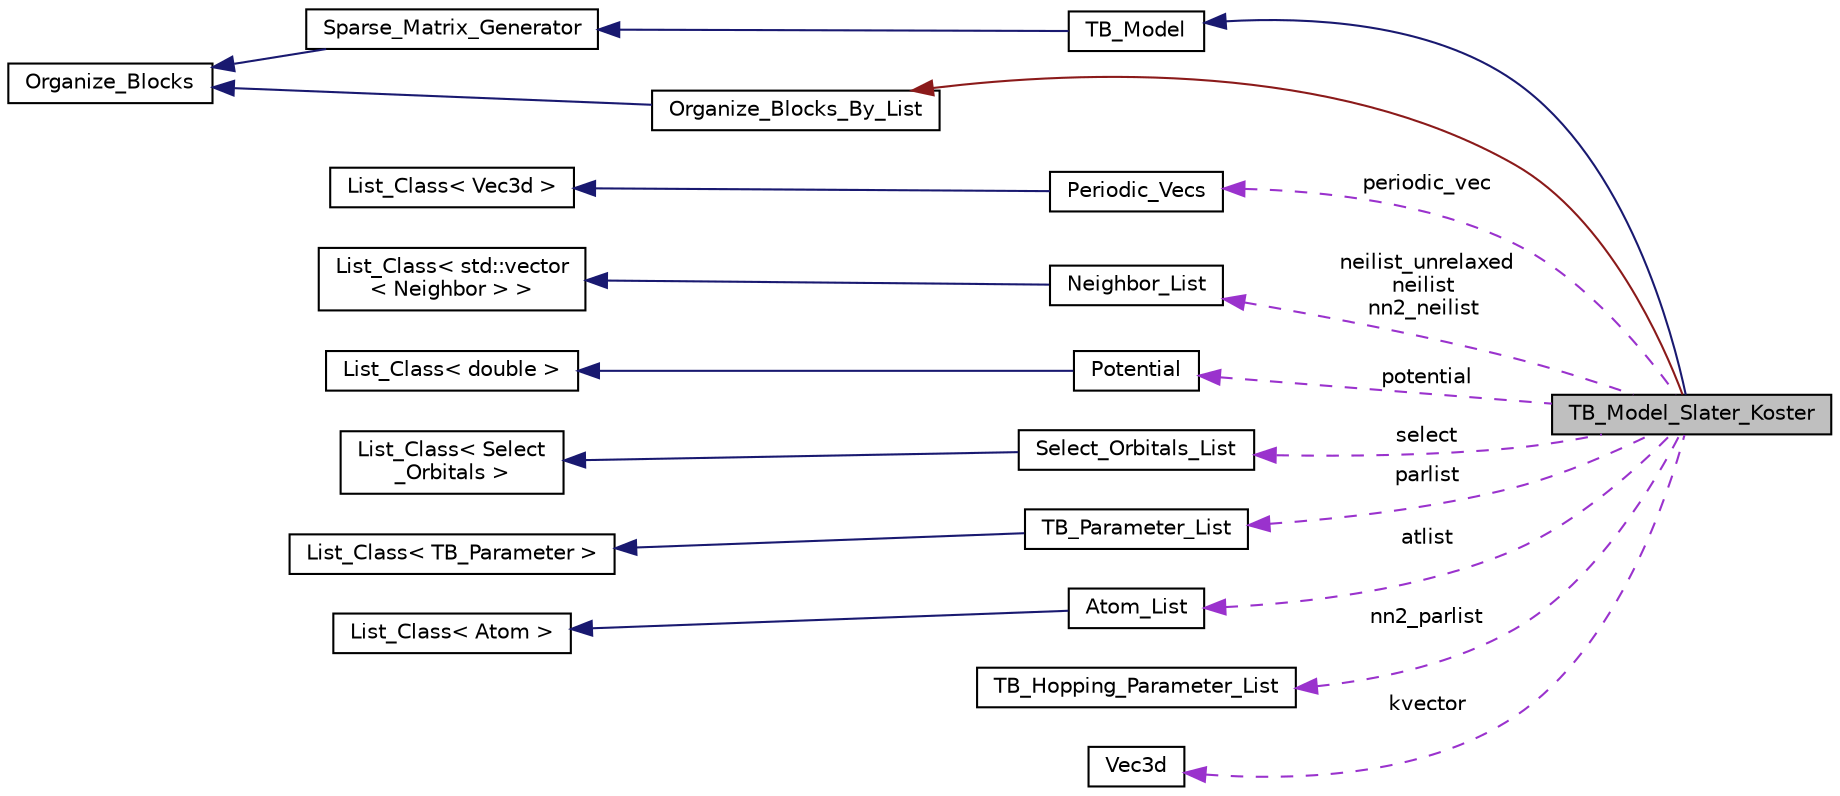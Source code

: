 digraph "TB_Model_Slater_Koster"
{
  edge [fontname="Helvetica",fontsize="10",labelfontname="Helvetica",labelfontsize="10"];
  node [fontname="Helvetica",fontsize="10",shape=record];
  rankdir="LR";
  Node1 [label="TB_Model_Slater_Koster",height=0.2,width=0.4,color="black", fillcolor="grey75", style="filled", fontcolor="black"];
  Node2 -> Node1 [dir="back",color="midnightblue",fontsize="10",style="solid",fontname="Helvetica"];
  Node2 [label="TB_Model",height=0.2,width=0.4,color="black", fillcolor="white", style="filled",URL="$classTB__Model.html"];
  Node3 -> Node2 [dir="back",color="midnightblue",fontsize="10",style="solid",fontname="Helvetica"];
  Node3 [label="Sparse_Matrix_Generator",height=0.2,width=0.4,color="black", fillcolor="white", style="filled",URL="$classSparse__Matrix__Generator.html"];
  Node4 -> Node3 [dir="back",color="midnightblue",fontsize="10",style="solid",fontname="Helvetica"];
  Node4 [label="Organize_Blocks",height=0.2,width=0.4,color="black", fillcolor="white", style="filled",URL="$classOrganize__Blocks.html"];
  Node5 -> Node1 [dir="back",color="firebrick4",fontsize="10",style="solid",fontname="Helvetica"];
  Node5 [label="Organize_Blocks_By_List",height=0.2,width=0.4,color="black", fillcolor="white", style="filled",URL="$classOrganize__Blocks__By__List.html"];
  Node4 -> Node5 [dir="back",color="midnightblue",fontsize="10",style="solid",fontname="Helvetica"];
  Node6 -> Node1 [dir="back",color="darkorchid3",fontsize="10",style="dashed",label=" periodic_vec" ,fontname="Helvetica"];
  Node6 [label="Periodic_Vecs",height=0.2,width=0.4,color="black", fillcolor="white", style="filled",URL="$classPeriodic__Vecs.html"];
  Node7 -> Node6 [dir="back",color="midnightblue",fontsize="10",style="solid",fontname="Helvetica"];
  Node7 [label="List_Class\< Vec3d \>",height=0.2,width=0.4,color="black", fillcolor="white", style="filled",URL="$classList__Class.html"];
  Node8 -> Node1 [dir="back",color="darkorchid3",fontsize="10",style="dashed",label=" neilist_unrelaxed\nneilist\nnn2_neilist" ,fontname="Helvetica"];
  Node8 [label="Neighbor_List",height=0.2,width=0.4,color="black", fillcolor="white", style="filled",URL="$classNeighbor__List.html"];
  Node9 -> Node8 [dir="back",color="midnightblue",fontsize="10",style="solid",fontname="Helvetica"];
  Node9 [label="List_Class\< std::vector\l\< Neighbor \> \>",height=0.2,width=0.4,color="black", fillcolor="white", style="filled",URL="$classList__Class.html"];
  Node10 -> Node1 [dir="back",color="darkorchid3",fontsize="10",style="dashed",label=" potential" ,fontname="Helvetica"];
  Node10 [label="Potential",height=0.2,width=0.4,color="black", fillcolor="white", style="filled",URL="$classPotential.html",tooltip="Structure to store values for the potational on each atom of a given structure. "];
  Node11 -> Node10 [dir="back",color="midnightblue",fontsize="10",style="solid",fontname="Helvetica"];
  Node11 [label="List_Class\< double \>",height=0.2,width=0.4,color="black", fillcolor="white", style="filled",URL="$classList__Class.html"];
  Node12 -> Node1 [dir="back",color="darkorchid3",fontsize="10",style="dashed",label=" select" ,fontname="Helvetica"];
  Node12 [label="Select_Orbitals_List",height=0.2,width=0.4,color="black", fillcolor="white", style="filled",URL="$classSelect__Orbitals__List.html"];
  Node13 -> Node12 [dir="back",color="midnightblue",fontsize="10",style="solid",fontname="Helvetica"];
  Node13 [label="List_Class\< Select\l_Orbitals \>",height=0.2,width=0.4,color="black", fillcolor="white", style="filled",URL="$classList__Class.html"];
  Node14 -> Node1 [dir="back",color="darkorchid3",fontsize="10",style="dashed",label=" parlist" ,fontname="Helvetica"];
  Node14 [label="TB_Parameter_List",height=0.2,width=0.4,color="black", fillcolor="white", style="filled",URL="$classTB__Parameter__List.html"];
  Node15 -> Node14 [dir="back",color="midnightblue",fontsize="10",style="solid",fontname="Helvetica"];
  Node15 [label="List_Class\< TB_Parameter \>",height=0.2,width=0.4,color="black", fillcolor="white", style="filled",URL="$classList__Class.html"];
  Node16 -> Node1 [dir="back",color="darkorchid3",fontsize="10",style="dashed",label=" atlist" ,fontname="Helvetica"];
  Node16 [label="Atom_List",height=0.2,width=0.4,color="black", fillcolor="white", style="filled",URL="$classAtom__List.html"];
  Node17 -> Node16 [dir="back",color="midnightblue",fontsize="10",style="solid",fontname="Helvetica"];
  Node17 [label="List_Class\< Atom \>",height=0.2,width=0.4,color="black", fillcolor="white", style="filled",URL="$classList__Class.html"];
  Node18 -> Node1 [dir="back",color="darkorchid3",fontsize="10",style="dashed",label=" nn2_parlist" ,fontname="Helvetica"];
  Node18 [label="TB_Hopping_Parameter_List",height=0.2,width=0.4,color="black", fillcolor="white", style="filled",URL="$classTB__Hopping__Parameter__List.html"];
  Node19 -> Node1 [dir="back",color="darkorchid3",fontsize="10",style="dashed",label=" kvector" ,fontname="Helvetica"];
  Node19 [label="Vec3d",height=0.2,width=0.4,color="black", fillcolor="white", style="filled",URL="$classVec3d.html",tooltip="Class to store positions and to handle operations on 3d vectors. "];
}
